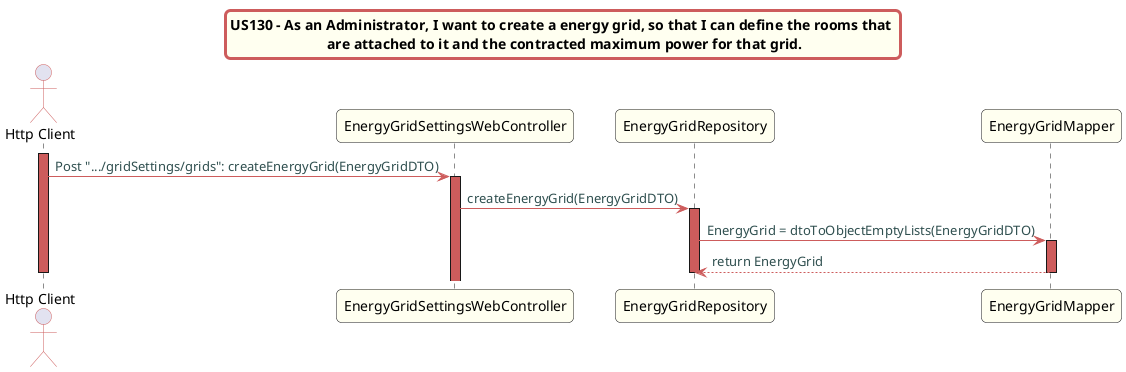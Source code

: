 @startuml
skinparam titleBorderRoundCorner 10
skinparam titleBorderThickness 3
skinparam titleBorderColor indianred
skinparam titleBackgroundColor ivory
skinparam FontName quicksand

skinparam actor {
 	BorderColor indianred
 	}

 skinparam sequence {
 	LifeLineBackgroundColor indianred
 	ParticipantBackgroundColor ivory
}

 skinparam roundcorner 10

 skinparam component {
   arrowThickness 1
   ArrowFontName Verdana
   ArrowColor indianred
   ArrowFontColor darkslategrey
 }
title US130 - As an Administrator, I want to create a energy grid, so that I can define the rooms that \n are attached to it and the contracted maximum power for that grid.

actor "Http Client"
activate "Http Client"
"Http Client" -> "EnergyGridSettingsWebController":  Post ".../gridSettings/grids": createEnergyGrid(EnergyGridDTO)
activate "EnergyGridSettingsWebController"
"EnergyGridSettingsWebController" -> "EnergyGridRepository": createEnergyGrid(EnergyGridDTO)
activate "EnergyGridRepository"
"EnergyGridRepository" -> "EnergyGridMapper": EnergyGrid = dtoToObjectEmptyLists(EnergyGridDTO)
activate "EnergyGridMapper"
"EnergyGridMapper" --> "EnergyGridRepository": return EnergyGrid
deactivate "EnergyGridMapper"
deactivate "EnergyGridRepository"
deactivate "Http Client"

@enduml